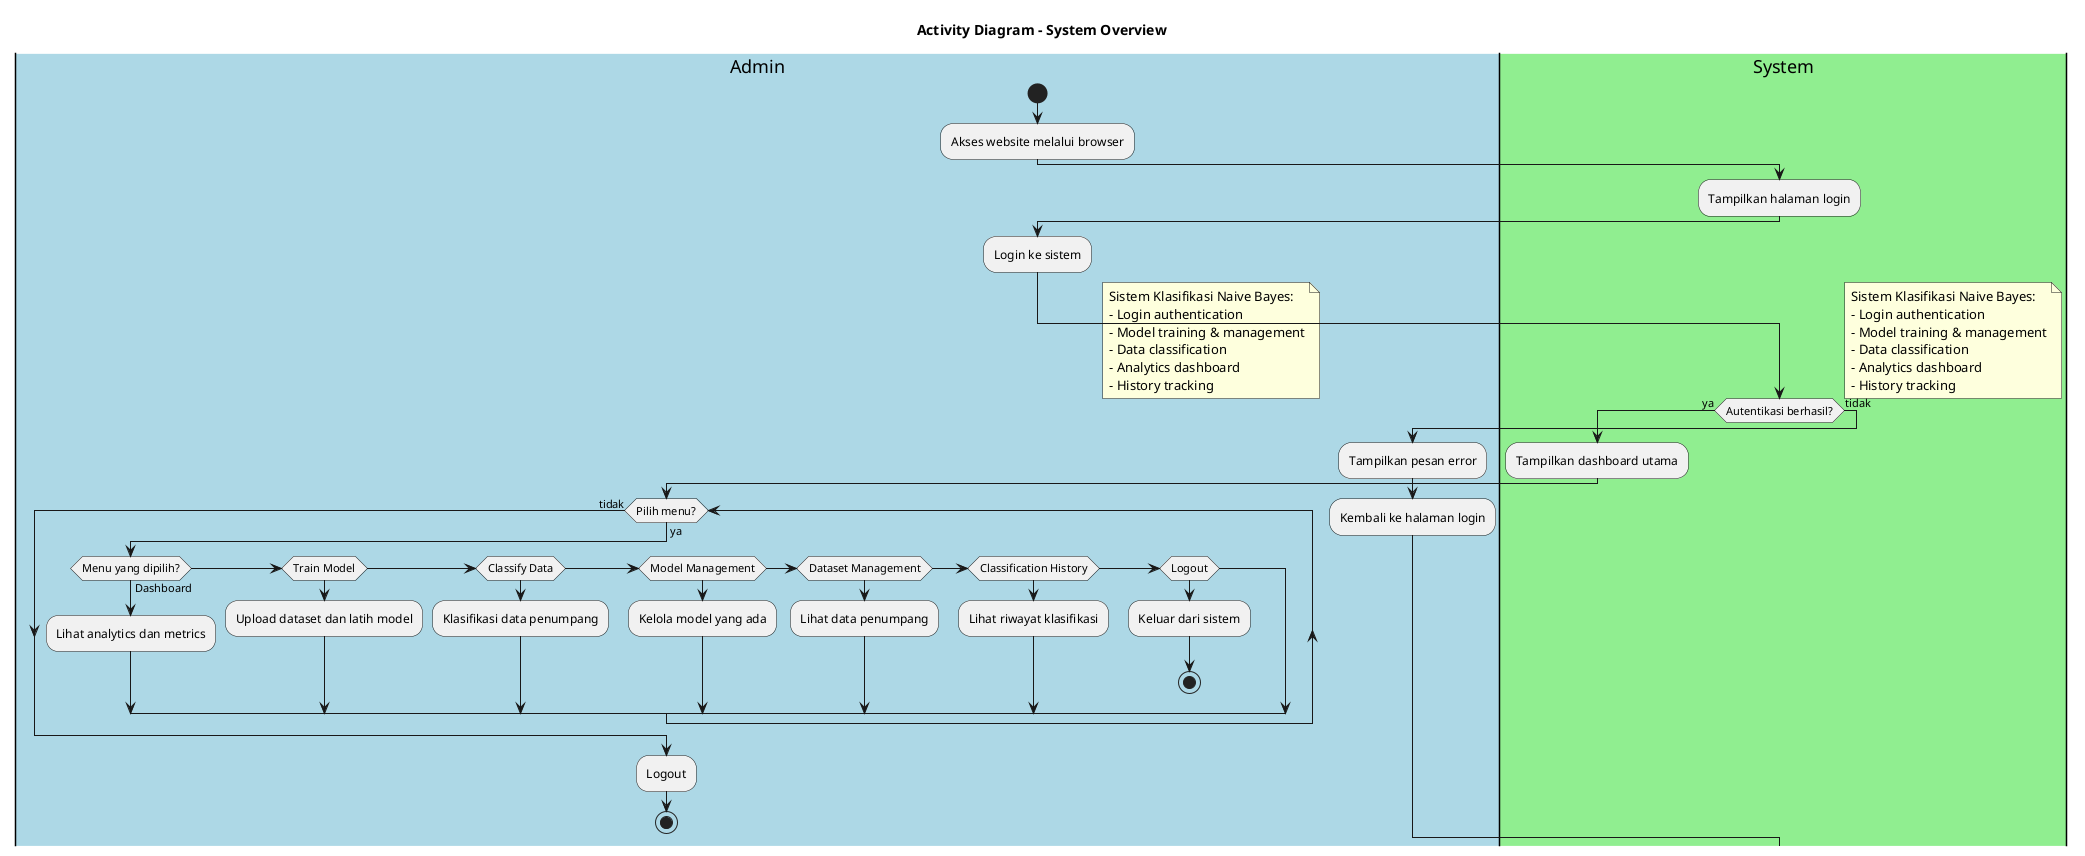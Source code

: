 @startuml System Overview Activity Diagram
title Activity Diagram - System Overview

|#LightBlue|Admin|
start
:Akses website melalui browser;

|#LightGreen|System|
:Tampilkan halaman login;

|Admin|
:Login ke sistem;

|System|
if (Autentikasi berhasil?) then (ya)
    :Tampilkan dashboard utama;
    
    |Admin|
    while (Pilih menu?) is (ya)
        if (Menu yang dipilih?) then (Dashboard)
            :Lihat analytics dan metrics;
        elseif (Train Model) then
            :Upload dataset dan latih model;
        elseif (Classify Data) then
            :Klasifikasi data penumpang;
        elseif (Model Management) then
            :Kelola model yang ada;
        elseif (Dataset Management) then
            :Lihat data penumpang;
        elseif (Classification History) then
            :Lihat riwayat klasifikasi;
        elseif (Logout) then
            :Keluar dari sistem;
            stop
        endif
    endwhile (tidak)
    
    :Logout;
    stop
else (tidak)
    :Tampilkan pesan error;
    :Kembali ke halaman login;
endif

note right
  Sistem Klasifikasi Naive Bayes:
  - Login authentication
  - Model training & management
  - Data classification
  - Analytics dashboard
  - History tracking
end note

@enduml
